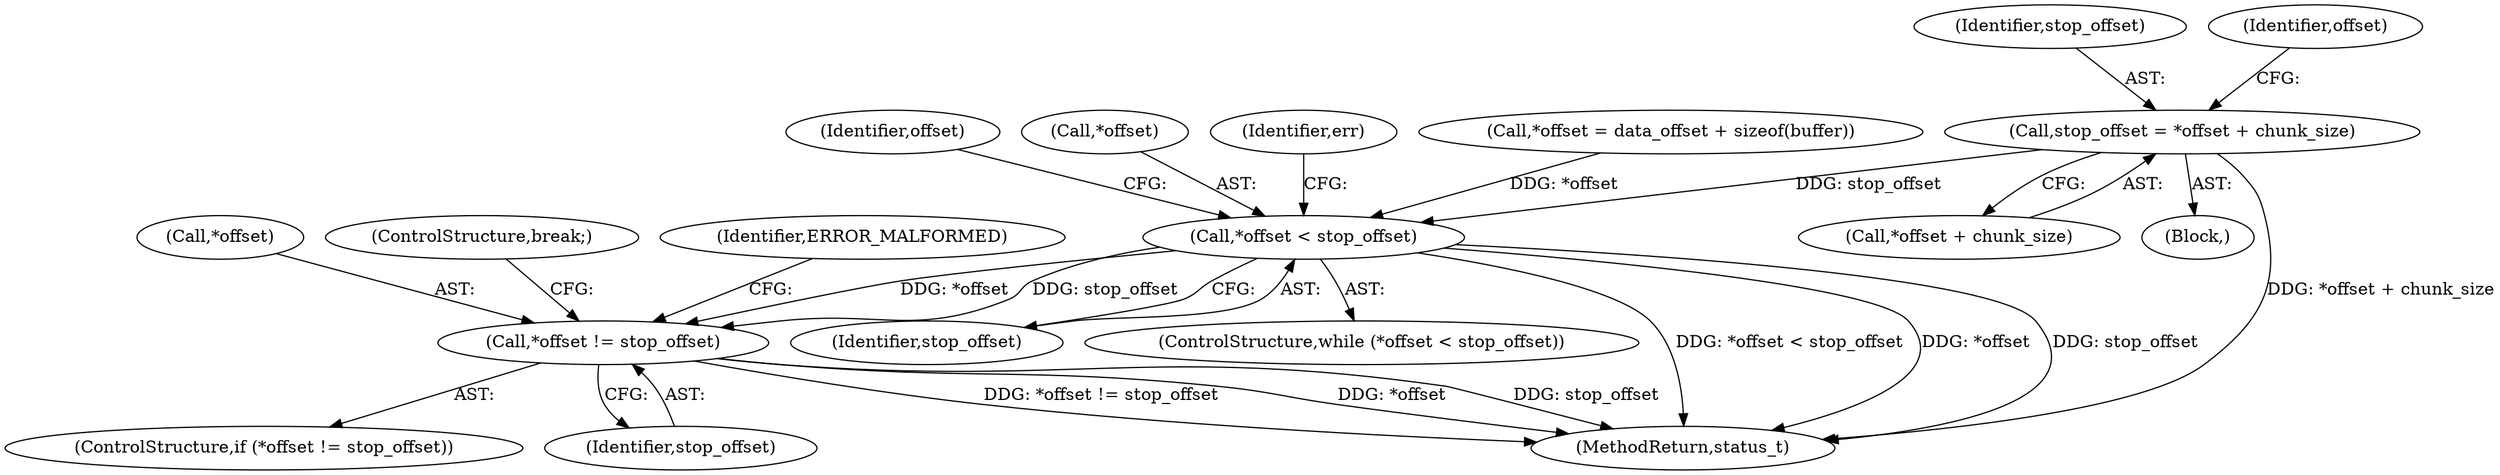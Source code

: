 digraph "0_Android_2674a7218eaa3c87f2ee26d26da5b9170e10f859@integer" {
"1001716" [label="(Call,stop_offset = *offset + chunk_size)"];
"1001730" [label="(Call,*offset < stop_offset)"];
"1001751" [label="(Call,*offset != stop_offset)"];
"1001717" [label="(Identifier,stop_offset)"];
"1001751" [label="(Call,*offset != stop_offset)"];
"1001753" [label="(Identifier,offset)"];
"1001750" [label="(ControlStructure,if (*offset != stop_offset))"];
"1001730" [label="(Call,*offset < stop_offset)"];
"1001754" [label="(Identifier,stop_offset)"];
"1001733" [label="(Identifier,stop_offset)"];
"1001729" [label="(ControlStructure,while (*offset < stop_offset))"];
"1001752" [label="(Call,*offset)"];
"1001758" [label="(ControlStructure,break;)"];
"1001757" [label="(Identifier,ERROR_MALFORMED)"];
"1001718" [label="(Call,*offset + chunk_size)"];
"1001731" [label="(Call,*offset)"];
"1001625" [label="(Block,)"];
"1002927" [label="(MethodReturn,status_t)"];
"1001716" [label="(Call,stop_offset = *offset + chunk_size)"];
"1001737" [label="(Identifier,err)"];
"1001724" [label="(Identifier,offset)"];
"1001722" [label="(Call,*offset = data_offset + sizeof(buffer))"];
"1001716" -> "1001625"  [label="AST: "];
"1001716" -> "1001718"  [label="CFG: "];
"1001717" -> "1001716"  [label="AST: "];
"1001718" -> "1001716"  [label="AST: "];
"1001724" -> "1001716"  [label="CFG: "];
"1001716" -> "1002927"  [label="DDG: *offset + chunk_size"];
"1001716" -> "1001730"  [label="DDG: stop_offset"];
"1001730" -> "1001729"  [label="AST: "];
"1001730" -> "1001733"  [label="CFG: "];
"1001731" -> "1001730"  [label="AST: "];
"1001733" -> "1001730"  [label="AST: "];
"1001737" -> "1001730"  [label="CFG: "];
"1001753" -> "1001730"  [label="CFG: "];
"1001730" -> "1002927"  [label="DDG: *offset < stop_offset"];
"1001730" -> "1002927"  [label="DDG: *offset"];
"1001730" -> "1002927"  [label="DDG: stop_offset"];
"1001722" -> "1001730"  [label="DDG: *offset"];
"1001730" -> "1001751"  [label="DDG: *offset"];
"1001730" -> "1001751"  [label="DDG: stop_offset"];
"1001751" -> "1001750"  [label="AST: "];
"1001751" -> "1001754"  [label="CFG: "];
"1001752" -> "1001751"  [label="AST: "];
"1001754" -> "1001751"  [label="AST: "];
"1001757" -> "1001751"  [label="CFG: "];
"1001758" -> "1001751"  [label="CFG: "];
"1001751" -> "1002927"  [label="DDG: *offset != stop_offset"];
"1001751" -> "1002927"  [label="DDG: *offset"];
"1001751" -> "1002927"  [label="DDG: stop_offset"];
}
